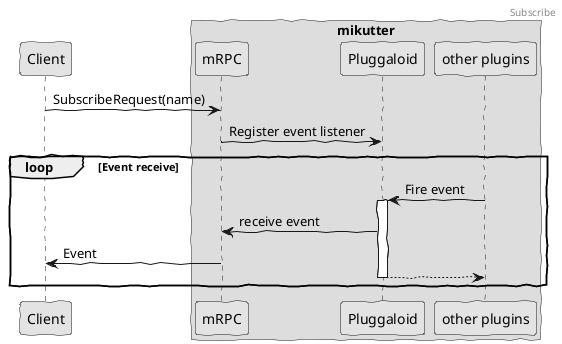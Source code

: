@startuml
header Subscribe
skinparam handwritten true
skinparam monochrome true

participant Client

box "mikutter"
  participant mRPC as mrpc
  participant Pluggaloid
  participant "other plugins" as Other
end box

Client -> mrpc: SubscribeRequest(name)
mrpc -> Pluggaloid: Register event listener

loop Event receive
  Other -> Pluggaloid ++: Fire event
  Pluggaloid -> mrpc: receive event
  mrpc -> Client: Event
  return
end

@enduml
